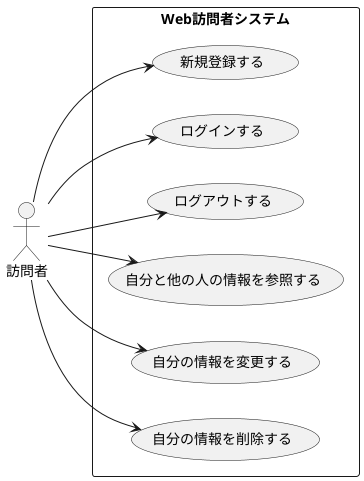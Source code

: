 @startuml Web訪問者ユースケース図
left to right direction
actor 訪問者 as V

rectangle Web訪問者システム {
  usecase "新規登録する" as UC1
  usecase "ログインする" as UC2
  usecase "ログアウトする" as UC3
  usecase "自分と他の人の情報を参照する" as UC4
  usecase "自分の情報を変更する" as UC5
  usecase "自分の情報を削除する" as UC6
}
V --> UC1
V --> UC2
V --> UC3
V --> UC4
V --> UC5
V --> UC6

@enduml